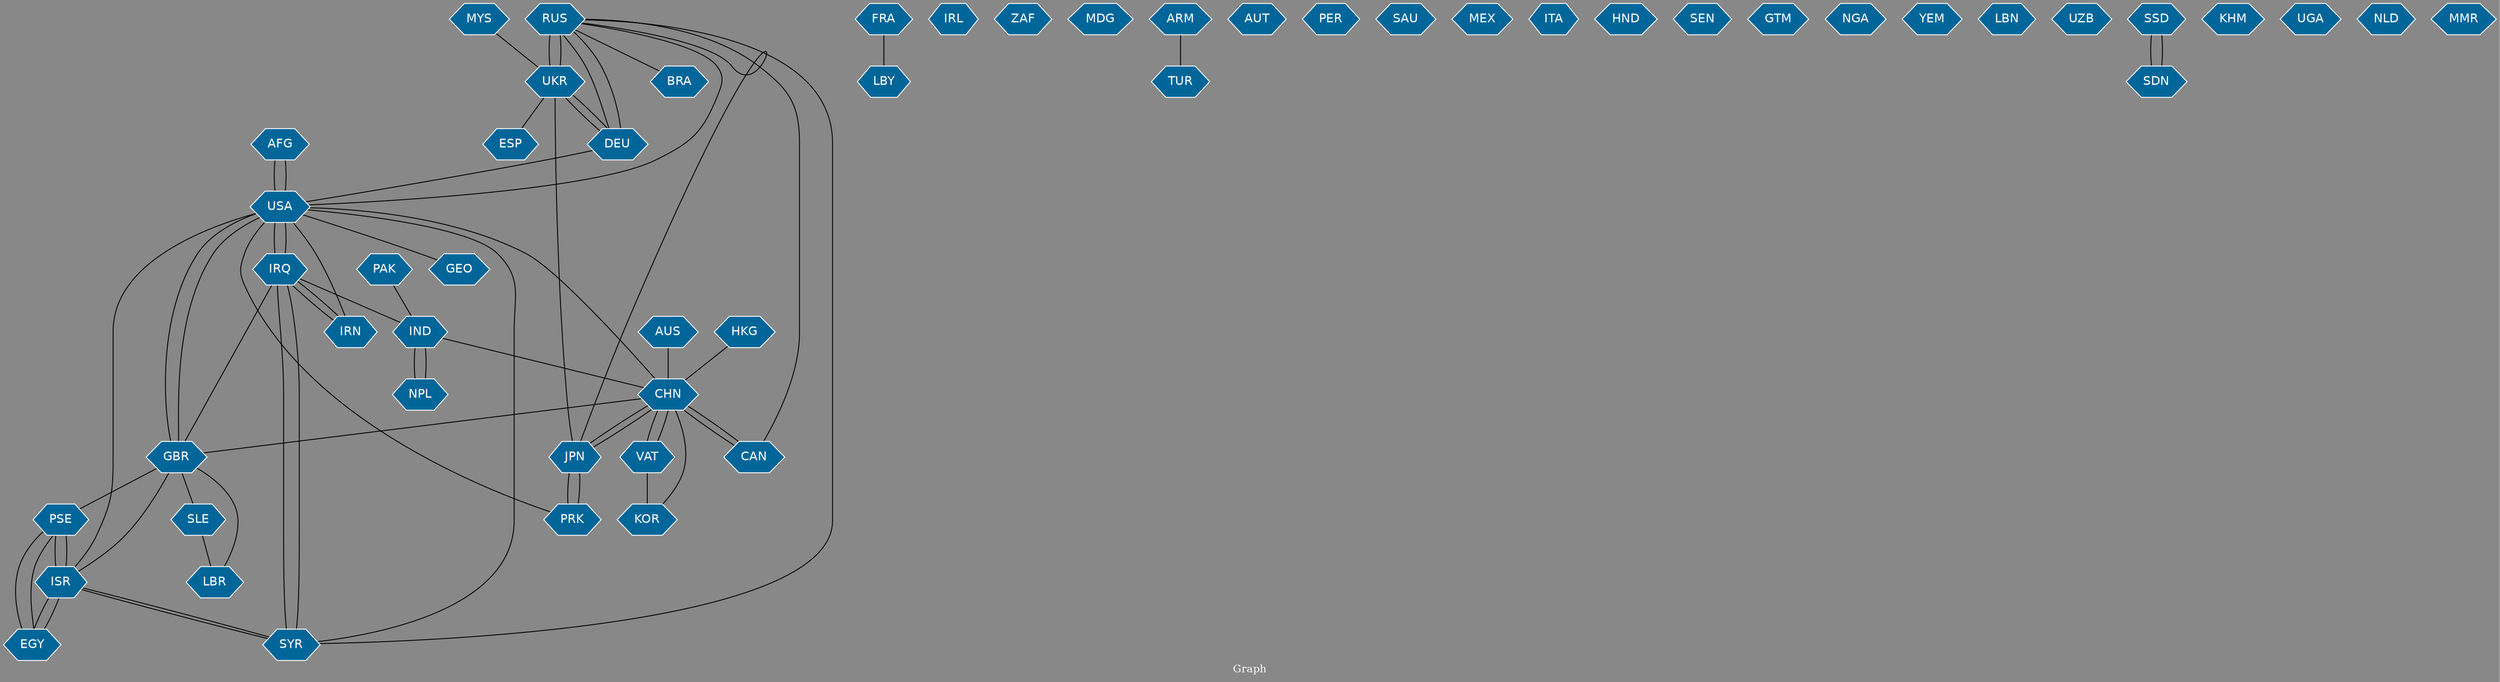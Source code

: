 // Countries together in item graph
graph {
	graph [bgcolor="#888888" fontcolor=white fontsize=12 label="Graph" outputorder=edgesfirst overlap=prism]
	node [color=white fillcolor="#006699" fontcolor=white fontname=Helvetica shape=hexagon style=filled]
	edge [arrowhead=open color=black fontcolor=white fontname=Courier fontsize=12]
		AFG [label=AFG]
		IND [label=IND]
		IRQ [label=IRQ]
		LBY [label=LBY]
		USA [label=USA]
		UKR [label=UKR]
		RUS [label=RUS]
		PSE [label=PSE]
		ISR [label=ISR]
		SYR [label=SYR]
		GBR [label=GBR]
		EGY [label=EGY]
		CHN [label=CHN]
		IRL [label=IRL]
		PRK [label=PRK]
		JPN [label=JPN]
		ZAF [label=ZAF]
		BRA [label=BRA]
		CAN [label=CAN]
		MDG [label=MDG]
		HKG [label=HKG]
		ARM [label=ARM]
		TUR [label=TUR]
		AUT [label=AUT]
		PER [label=PER]
		SAU [label=SAU]
		MEX [label=MEX]
		ITA [label=ITA]
		IRN [label=IRN]
		FRA [label=FRA]
		HND [label=HND]
		VAT [label=VAT]
		SEN [label=SEN]
		NPL [label=NPL]
		KOR [label=KOR]
		MYS [label=MYS]
		GTM [label=GTM]
		AUS [label=AUS]
		NGA [label=NGA]
		DEU [label=DEU]
		YEM [label=YEM]
		SLE [label=SLE]
		LBR [label=LBR]
		LBN [label=LBN]
		PAK [label=PAK]
		UZB [label=UZB]
		SSD [label=SSD]
		SDN [label=SDN]
		KHM [label=KHM]
		GEO [label=GEO]
		UGA [label=UGA]
		NLD [label=NLD]
		ESP [label=ESP]
		MMR [label=MMR]
			USA -- ISR [weight=2]
			SYR -- IRQ [weight=4]
			ISR -- PSE [weight=39]
			USA -- AFG [weight=1]
			UKR -- RUS [weight=35]
			IRQ -- IRN [weight=2]
			JPN -- PRK [weight=1]
			NPL -- IND [weight=1]
			CHN -- USA [weight=1]
			IRN -- IRQ [weight=1]
			UKR -- JPN [weight=1]
			ISR -- SYR [weight=1]
			EGY -- PSE [weight=1]
			CHN -- GBR [weight=1]
			IRQ -- USA [weight=3]
			IRQ -- IND [weight=1]
			DEU -- UKR [weight=2]
			SSD -- SDN [weight=2]
			RUS -- SYR [weight=1]
			EGY -- ISR [weight=1]
			FRA -- LBY [weight=1]
			CHN -- VAT [weight=1]
			ARM -- TUR [weight=1]
			GBR -- ISR [weight=2]
			CHN -- CAN [weight=3]
			DEU -- RUS [weight=3]
			UKR -- DEU [weight=2]
			RUS -- CAN [weight=2]
			USA -- SYR [weight=1]
			AFG -- USA [weight=4]
			CAN -- CHN [weight=1]
			USA -- IRQ [weight=3]
			GBR -- SLE [weight=1]
			SYR -- ISR [weight=2]
			PSE -- EGY [weight=4]
			VAT -- CHN [weight=1]
			CHN -- JPN [weight=1]
			RUS -- USA [weight=1]
			DEU -- USA [weight=1]
			RUS -- UKR [weight=33]
			IRQ -- SYR [weight=1]
			PSE -- ISR [weight=42]
			HKG -- CHN [weight=2]
			PAK -- IND [weight=1]
			GBR -- PSE [weight=1]
			RUS -- JPN [weight=1]
			IND -- CHN [weight=1]
			SDN -- SSD [weight=2]
			VAT -- KOR [weight=3]
			JPN -- CHN [weight=1]
			RUS -- BRA [weight=1]
			GBR -- LBR [weight=1]
			RUS -- DEU [weight=1]
			ISR -- EGY [weight=4]
			USA -- GEO [weight=1]
			MYS -- UKR [weight=3]
			AUS -- CHN [weight=1]
			PRK -- JPN [weight=1]
			PRK -- USA [weight=1]
			CHN -- KOR [weight=1]
			USA -- GBR [weight=1]
			UKR -- ESP [weight=1]
			GBR -- IRQ [weight=1]
			GBR -- USA [weight=1]
			USA -- IRN [weight=1]
			IND -- NPL [weight=1]
			SLE -- LBR [weight=1]
}